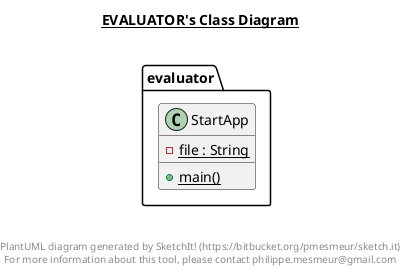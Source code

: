 @startuml

title __EVALUATOR's Class Diagram__\n

  package evaluator {
    class StartApp {
        {static} - file : String
        {static} + main()
    }
  }
  



right footer


PlantUML diagram generated by SketchIt! (https://bitbucket.org/pmesmeur/sketch.it)
For more information about this tool, please contact philippe.mesmeur@gmail.com
endfooter

@enduml
